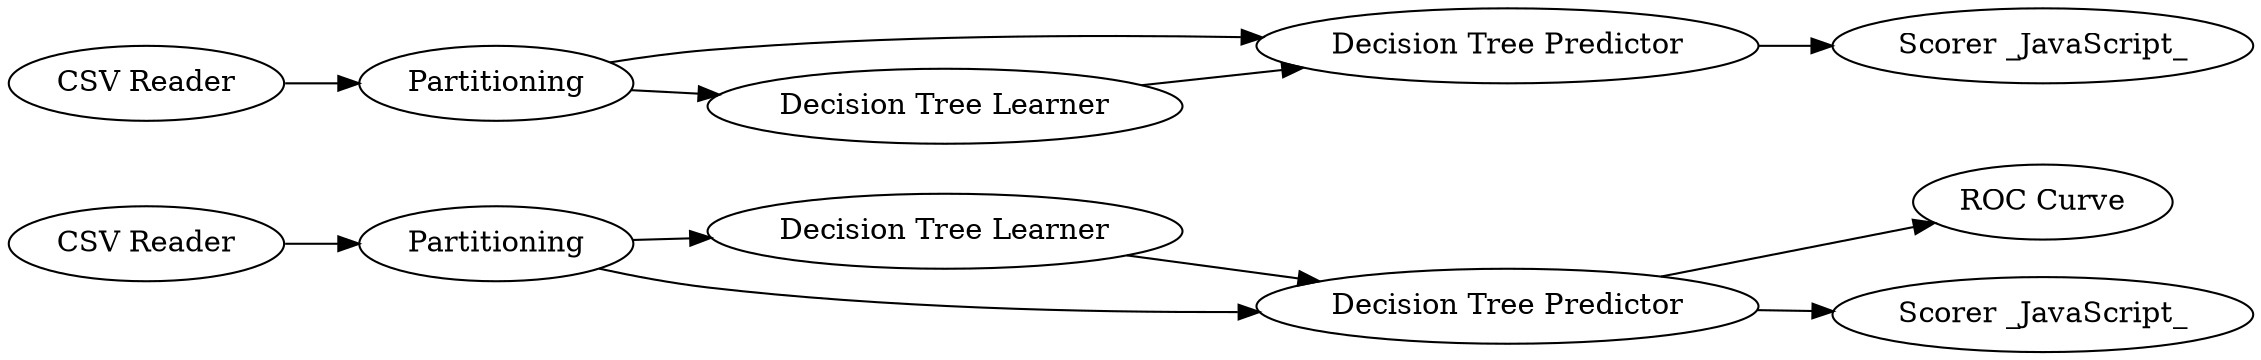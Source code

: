 digraph {
	1 [label="CSV Reader"]
	2 [label="CSV Reader"]
	4 [label=Partitioning]
	5 [label="Decision Tree Learner"]
	6 [label="Decision Tree Predictor"]
	7 [label="ROC Curve"]
	8 [label="Scorer _JavaScript_"]
	9 [label="Decision Tree Predictor"]
	10 [label=Partitioning]
	12 [label="Decision Tree Learner"]
	13 [label="Scorer _JavaScript_"]
	1 -> 4
	2 -> 10
	4 -> 5
	4 -> 6
	5 -> 6
	6 -> 7
	6 -> 8
	9 -> 13
	10 -> 12
	10 -> 9
	12 -> 9
	rankdir=LR
}
